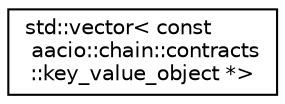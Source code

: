 digraph "Graphical Class Hierarchy"
{
  edge [fontname="Helvetica",fontsize="10",labelfontname="Helvetica",labelfontsize="10"];
  node [fontname="Helvetica",fontsize="10",shape=record];
  rankdir="LR";
  Node0 [label="std::vector\< const\l aacio::chain::contracts\l::key_value_object *\>",height=0.2,width=0.4,color="black", fillcolor="white", style="filled",URL="$classstd_1_1vector.html"];
}
